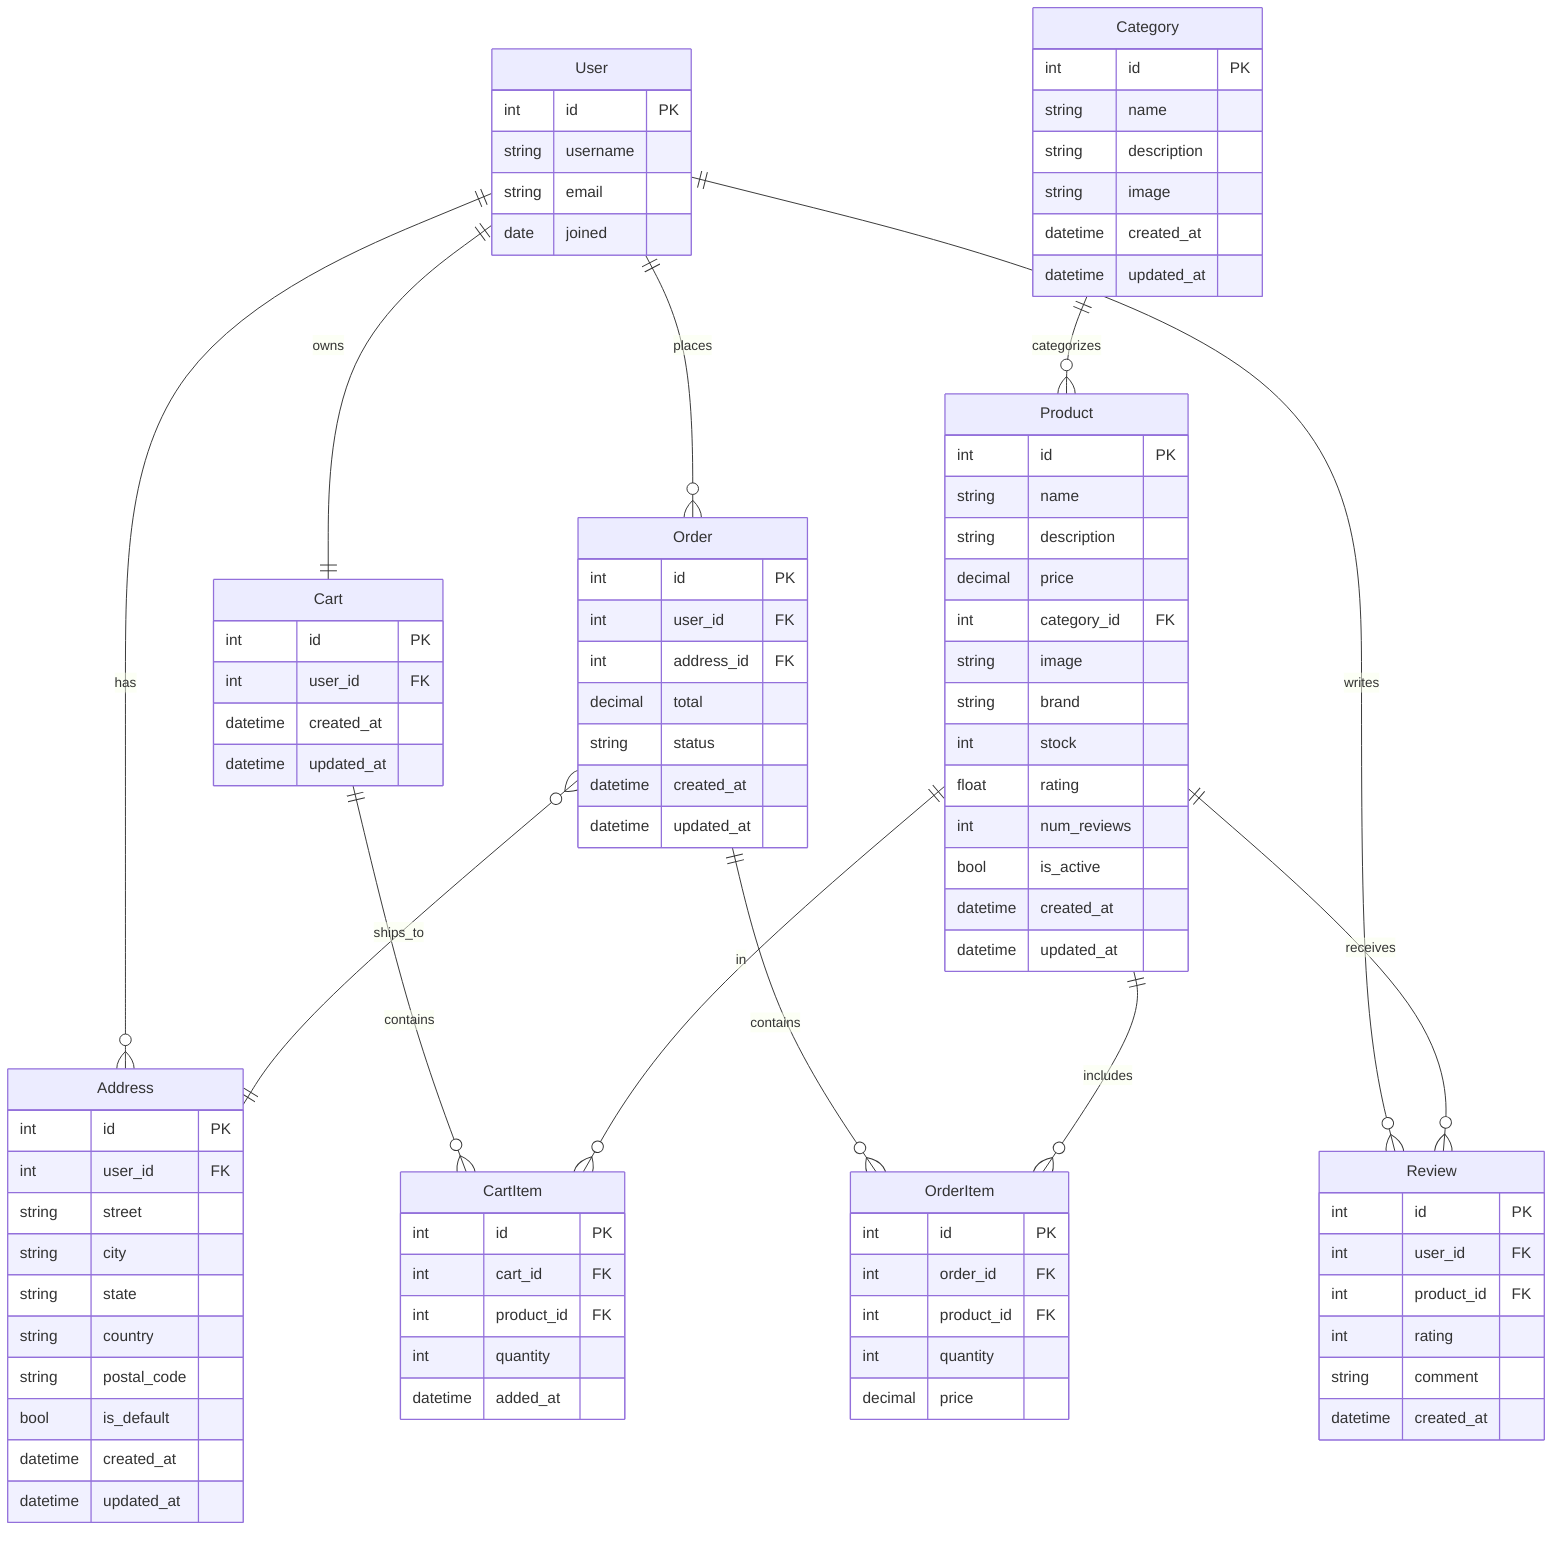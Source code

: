 %% Mermaid ERD for EComShop Backend
%% View with a Mermaid-compatible renderer

erDiagram
    User ||--o{ Address : "has"
    User ||--|| Cart : "owns"
    Cart ||--o{ CartItem : "contains"
    Product ||--o{ CartItem : "in"

    User ||--o{ Order : "places"
    Order ||--o{ OrderItem : "contains"
    Product ||--o{ OrderItem : "includes"
    Order }o--|| Address : "ships_to"

    Category ||--o{ Product : "categorizes"

    User ||--o{ Review : "writes"
    Product ||--o{ Review : "receives"

    User {
        int id PK
        string username
        string email
        date joined
    }

    Address {
        int id PK
        int user_id FK
        string street
        string city
        string state
        string country
        string postal_code
        bool is_default
        datetime created_at
        datetime updated_at
    }

    Cart {
        int id PK
        int user_id FK
        datetime created_at
        datetime updated_at
    }

    CartItem {
        int id PK
        int cart_id FK
        int product_id FK
        int quantity
        datetime added_at
    }

    Category {
        int id PK
        string name
        string description
        string image
        datetime created_at
        datetime updated_at
    }

    Product {
        int id PK
        string name
        string description
        decimal price
        int category_id FK
        string image
        string brand
        int stock
        float rating
        int num_reviews
        bool is_active
        datetime created_at
        datetime updated_at
    }

    Order {
        int id PK
        int user_id FK
        int address_id FK
        decimal total
        string status
        datetime created_at
        datetime updated_at
    }

    OrderItem {
        int id PK
        int order_id FK
        int product_id FK
        int quantity
        decimal price
    }

    Review {
        int id PK
        int user_id FK
        int product_id FK
        int rating
        string comment
        datetime created_at
    }